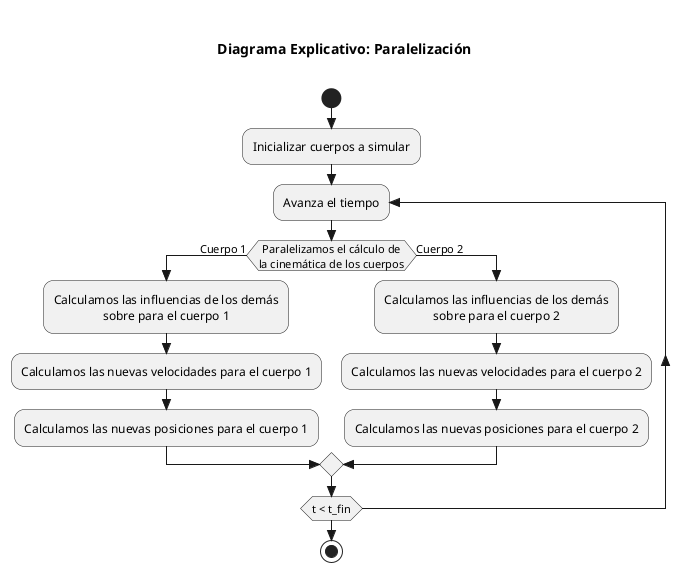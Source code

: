 @startuml ArchitecturalDiagram

    title \n Diagrama Explicativo: Paralelización \n

    skinparam style strictuml
    skinparam defaultTextAlignment center

    skinparam monochrome true
    skinparam roundcorner 20

    
    start 
        :Inicializar cuerpos a simular;
        repeat :Avanza el tiempo;
            if (Paralelizamos el cálculo de\nla cinemática de los cuerpos) then (Cuerpo 1)
                :Calculamos las influencias de los demás\nsobre para el cuerpo 1;
                :Calculamos las nuevas velocidades para el cuerpo 1;
                :Calculamos las nuevas posiciones para el cuerpo 1;
            else (Cuerpo 2)
                :Calculamos las influencias de los demás\nsobre para el cuerpo 2;
                :Calculamos las nuevas velocidades para el cuerpo 2;
                :Calculamos las nuevas posiciones para el cuerpo 2;
            endif
        repeat while (t < t_fin) 
    stop


@enduml
